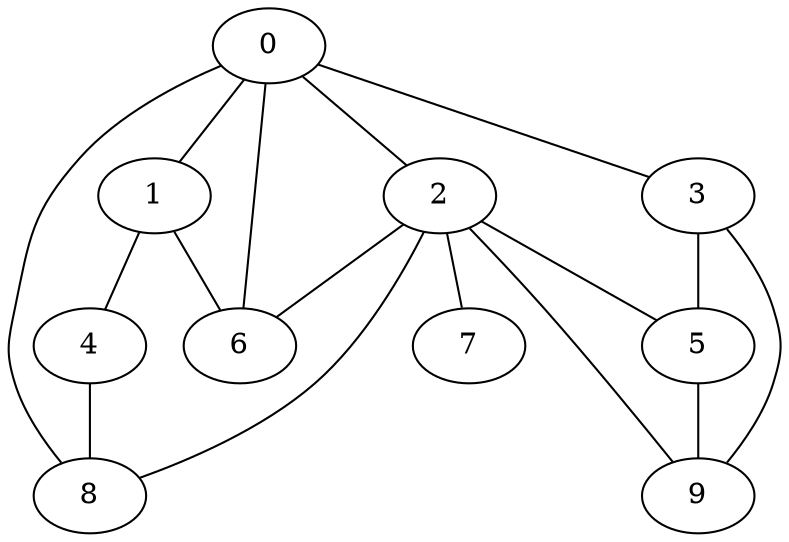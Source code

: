 
graph graphname {
    0 -- 1
0 -- 2
0 -- 3
0 -- 6
0 -- 8
1 -- 4
1 -- 6
2 -- 5
2 -- 6
2 -- 7
2 -- 8
2 -- 9
3 -- 9
3 -- 5
4 -- 8
5 -- 9

}
